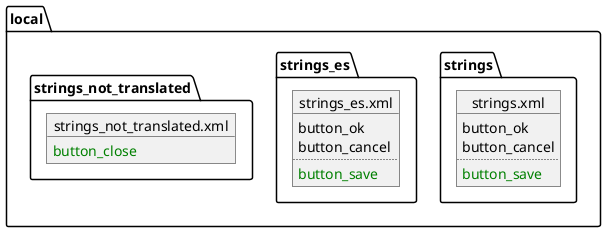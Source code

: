 @startuml

namespace local {
    object strings.xml {
        button_ok
        button_cancel
        ..
        <color:green>button_save</color>
    }

    object strings_es.xml {
        button_ok
        button_cancel
        ..
        <color:green>button_save</color>
    }

    object strings_not_translated.xml {
        <color:green>button_close</color>
    }
}

@enduml